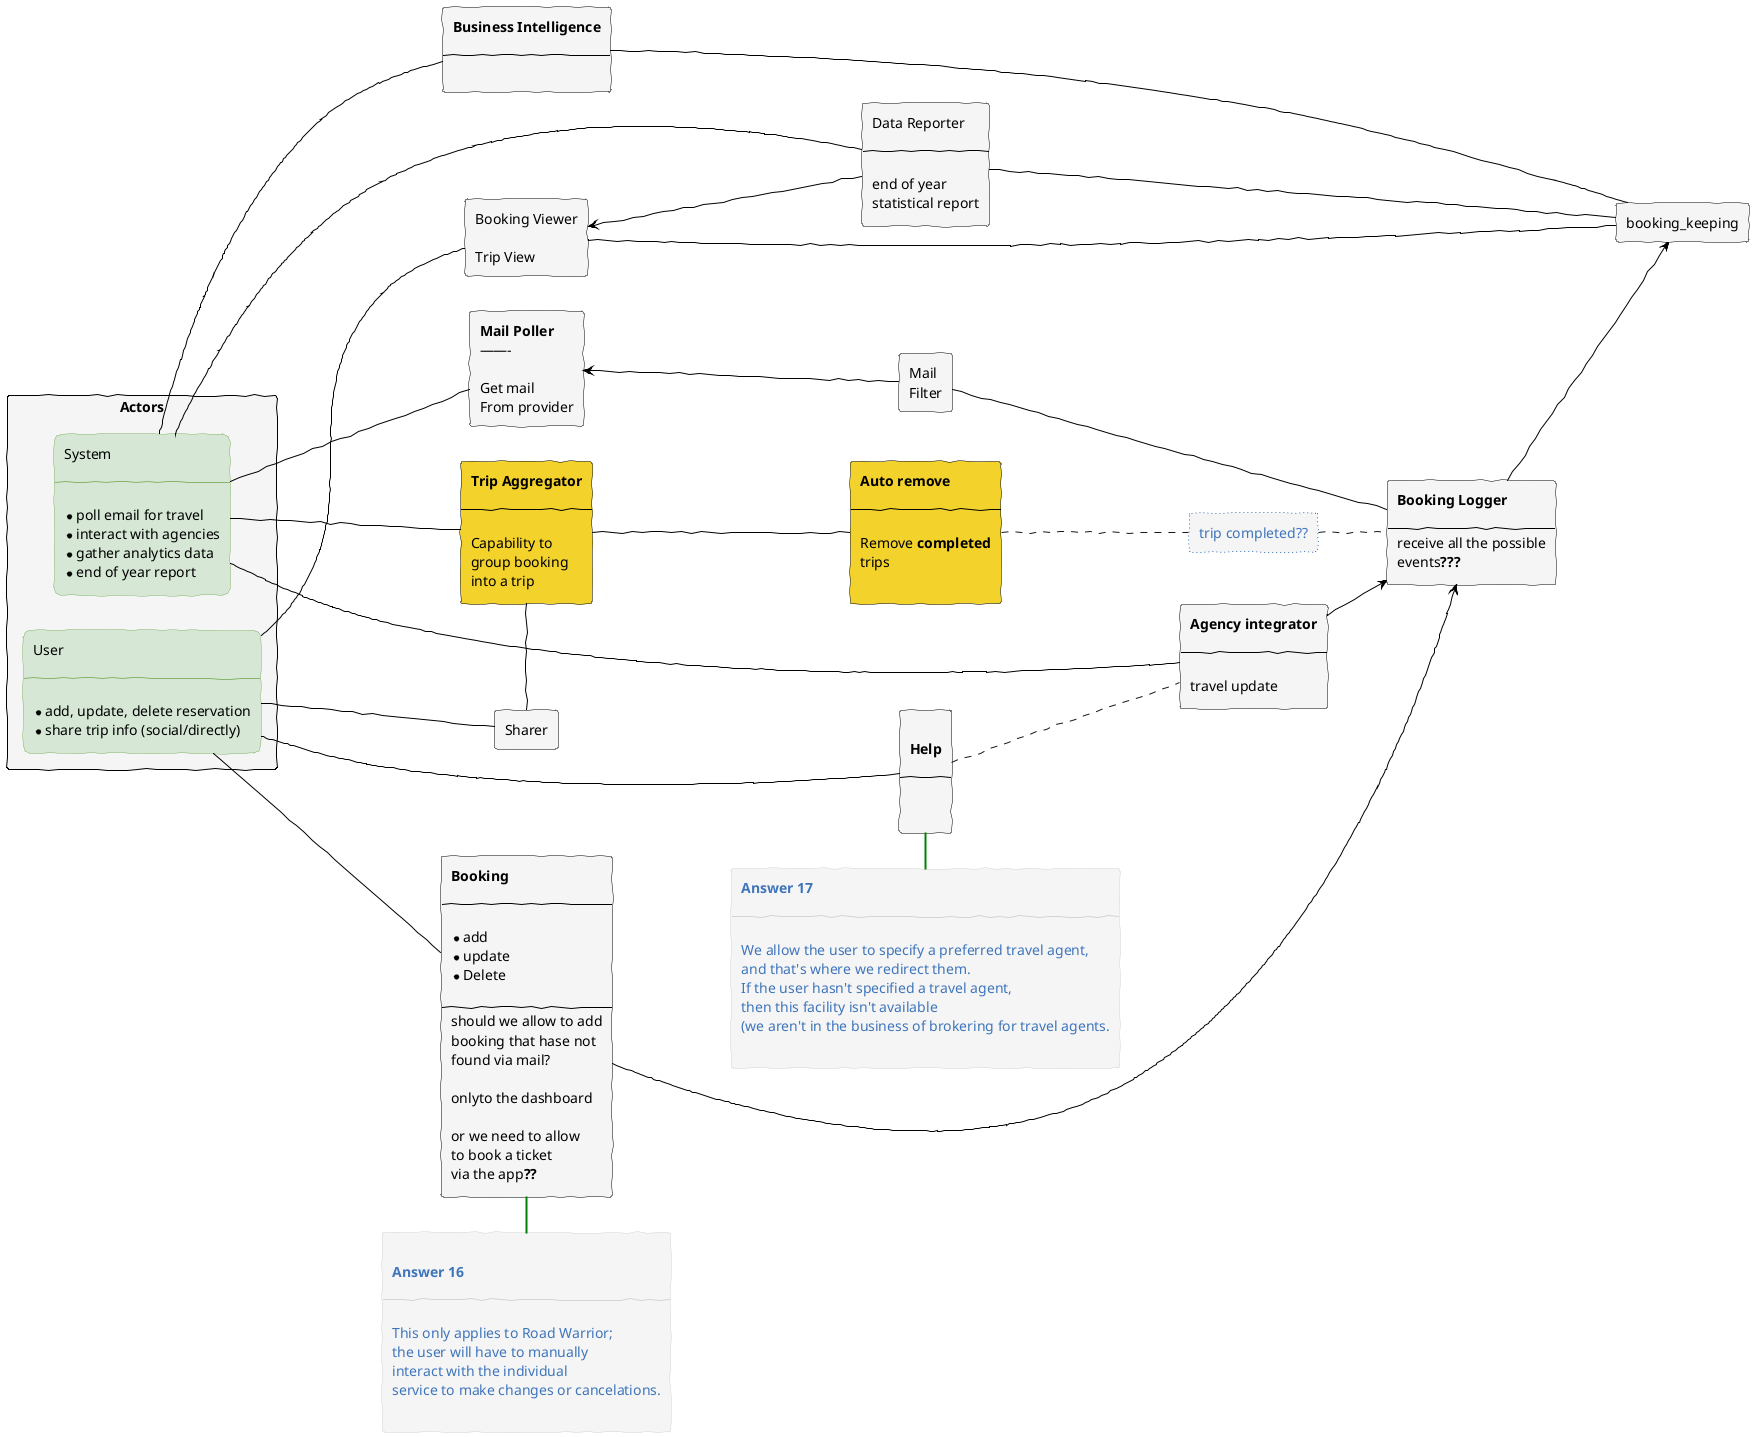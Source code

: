 @startuml
skinparam handwritten true
hide stereotype

left to right direction

'skinparam linetype ortho

skinparam rectangle{
    BackgroundColor WhiteSmoke
    borderColor black
    LineColor<<actor>> #86B56B
    borderColor<<actor>> #86B56B
    BackgroundColor<<actor>> #D6E8D5
    LineColor<<actor>> #D6E8D5
    RoundCorner<<actor>> 15

    borderColor<<action>> #3F75BB
    FontColor<<action>> #3F75BB
    'BackgroundColor<<action>> #FFE5CC
'    RoundCorner<<action>> 30
    BackgroundColor<<sticky>> #F3D22B
    borderColor<<sticky>> black

    borderColor<<answer>> #lightgray
    FontColor<<answer>> #3F75BB
    '
 }


rectangle Actors {

    rectangle system  <<actor>> [
    System

    ---

    * poll email for travel
    * interact with agencies
    * gather analytics data
    * end of year report
    ]
    rectangle user <<actor>> [
    User

    ---

    * add, update, delete reservation
    * share trip info (social/directly)
    ]
'    rectangle supplier <<actor>>[
'    Supplier
'    ]

    'rectangle email_prvider <<actor>> [
    'Email Provider
    ']
}

' position actors
'
user                 .[hidden]                      system       
'supplier             .[hidden]                      user         
'email_prvider        .[hidden]                      supplier     


' action

rectangle mail_poller [
**Mail Poller**
——-

Get mail 
From provider
]

rectangle mail_filter [
Mail
Filter
]

rectangle booking_logger [
**Booking Logger**

---
receive all the possible
events**???**
]

rectangle travel_updates [
**Agency integrator**

---

travel update
]

rectangle booking_manual [
**Booking**

---

* add
* update
* Delete

---
should we allow to add
booking that hase not
found via mail?

onlyto the dashboard

or we need to allow
to book a ticket
via the app**??**
]

rectangle booking_answer <<answer>> [

**Answer 16**

---

This only applies to Road Warrior;
the user will have to manually
interact with the individual
service to make changes or cancelations.

]

rectangle sharer  [
Sharer
]

rectangle help  [

**Help**

---


]

rectangle help_answer <<answer>>[
**Answer 17**

---

We allow the user to specify a preferred travel agent,
and that's where we redirect them. 
If the user hasn't specified a travel agent,
then this facility isn't available 
(we aren't in the business of brokering for travel agents.

]

help =[#green] help_answer

rectangle booking_viewer  [
Booking Viewer

Trip View
]

rectangle booking_keeping 

rectangle data_reporter  [
Data Reporter

---

end of year
statistical report
]


rectangle group_trip <<sticky>>[
**Trip Aggregator**

---

Capability to
group booking
into a trip
]

rectangle trip_archive <<sticky>>[
**Auto remove**

---

Remove **completed**
trips

]



rectangle q2 <<action>>#line.dotted[
trip completed??
]

rectangle bi [
**Business Intelligence**

---

]

system -[#black]-- bi

bi -[#black]-- booking_keeping

data_reporter -[#black]-- booking_keeping

booking_viewer            .[hidden]               sharer
sharer                    .[hidden]               booking_manual
booking_manual            .[hidden].               help


trip_archive .. q2
q2 .. booking_logger


system -[#black]- group_trip

group_trip -[#black]- trip_archive

'
' Links 
user -[#black]-- sharer
user -[#black]-- booking_viewer
user -[#black]-- booking_manual
user -[#black]-- help


'supplier <... travel_updates
system -[#black]- travel_updates

'email_prvider <--- mail_poller
system -[#black]-- mail_poller
system -[#black]-- data_reporter

'
' connectivty intermediate
booking_viewer   <-[#black]-    data_reporter
'
help             ..      travel_updates
booking_viewer   -[#black]--    booking_keeping
'booking_manual   -[#black]-->   booking_keeping
booking_manual   -[#black]-->   booking_logger

group_trip           -[#black]    sharer
'sharer           -[#black]--    booking_keeping
'
mail_poller      <-[#black]-    mail_filter

booking_logger   -[#black]->    booking_keeping
'
'
mail_filter      -[#black]-    booking_logger
travel_updates   -[#black]->   booking_logger
'
'
'
'
booking_manual =[#green] booking_answer
@enduml



